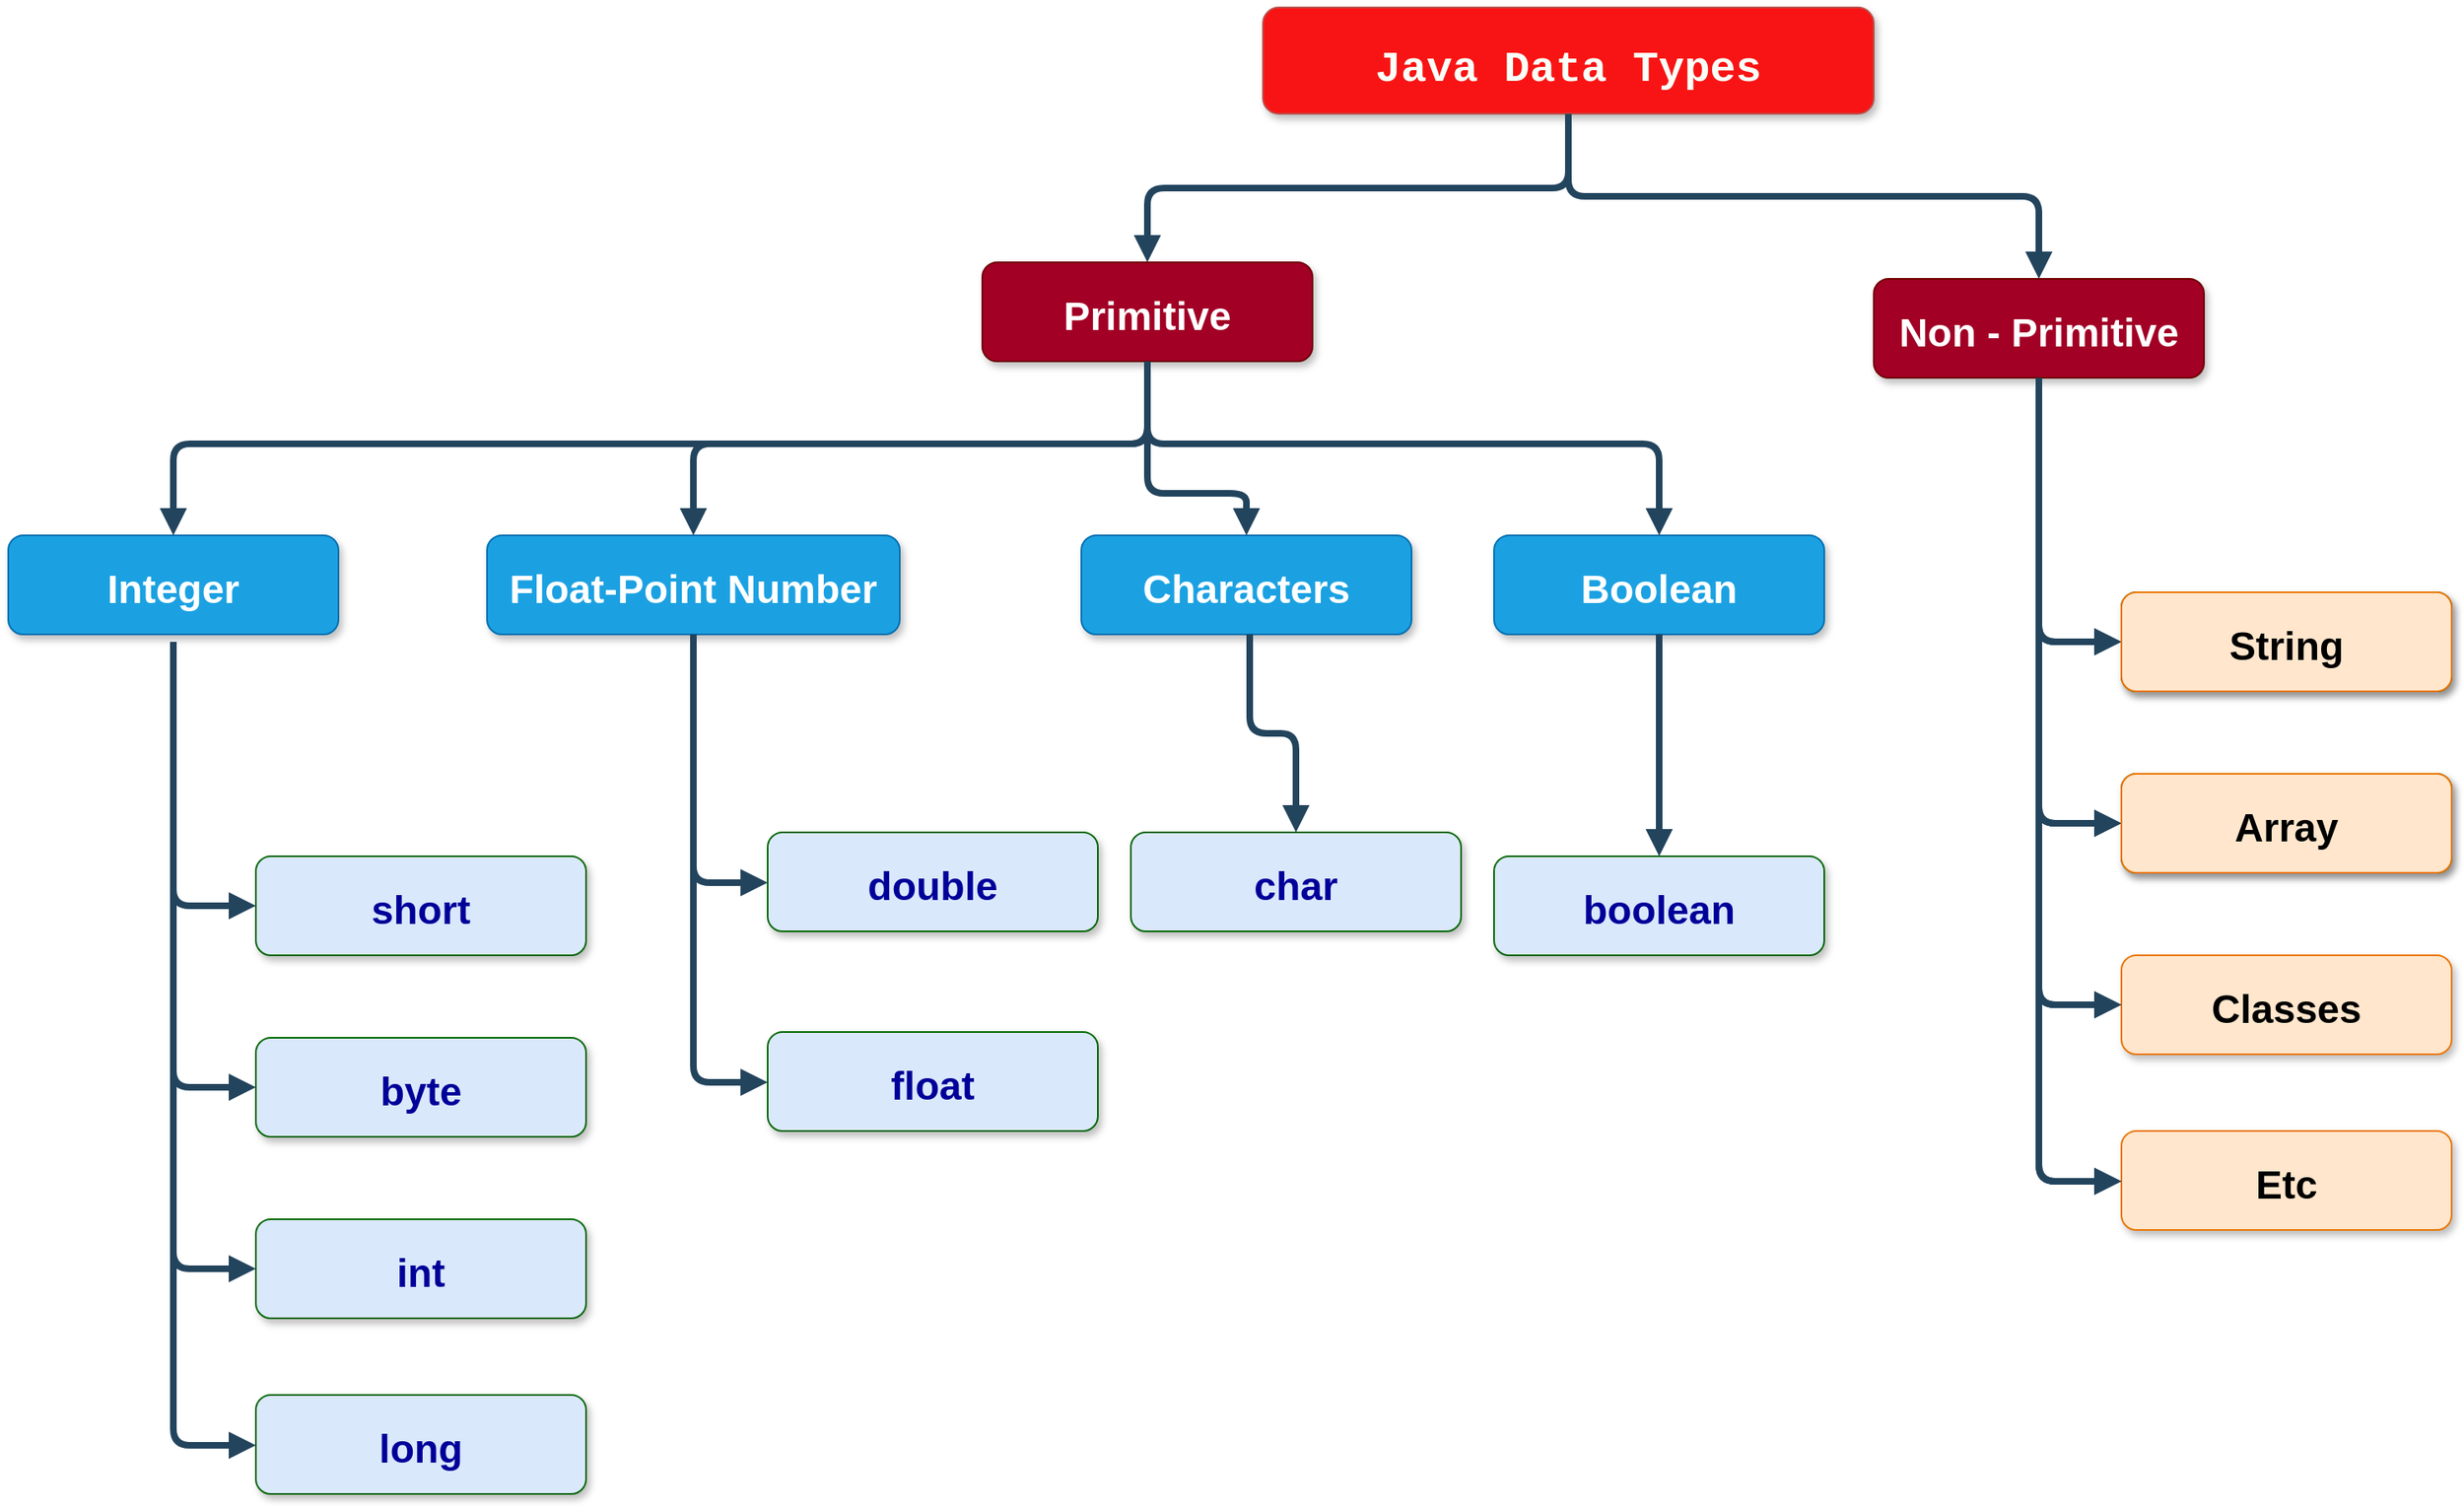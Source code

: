 <mxfile version="14.4.6" type="github">
  <diagram name="Page-1" id="97916047-d0de-89f5-080d-49f4d83e522f">
    <mxGraphModel dx="3829.5" dy="1176" grid="1" gridSize="10" guides="1" tooltips="1" connect="1" arrows="1" fold="1" page="1" pageScale="1.5" pageWidth="1169" pageHeight="827" background="#ffffff" math="0" shadow="0">
      <root>
        <mxCell id="0" />
        <mxCell id="1" parent="0" />
        <mxCell id="2" value="Java Data Types" style="rounded=1;strokeColor=#b85450;shadow=1;fontStyle=1;fontSize=26;fillColor=#F81414;fontFamily=Courier New;fontColor=#F9FFF7;" parent="1" vertex="1">
          <mxGeometry x="600" y="205.5" width="370" height="64.5" as="geometry" />
        </mxCell>
        <mxCell id="4" value="Primitive" style="rounded=1;fillColor=#a20025;strokeColor=#6F0000;shadow=1;fontStyle=1;fontSize=24;fontColor=#ffffff;" parent="1" vertex="1">
          <mxGeometry x="430" y="360" width="200" height="60" as="geometry" />
        </mxCell>
        <mxCell id="6" value="Non - Primitive" style="rounded=1;fillColor=#a20025;strokeColor=#6F0000;shadow=1;fontStyle=1;fontSize=24;fontColor=#ffffff;" parent="1" vertex="1">
          <mxGeometry x="970" y="370" width="200" height="60" as="geometry" />
        </mxCell>
        <mxCell id="8" value="Integer" style="rounded=1;fillColor=#1ba1e2;strokeColor=#006EAF;shadow=1;fontStyle=1;fontColor=#ffffff;fontSize=24;" parent="1" vertex="1">
          <mxGeometry x="-160" y="525.5" width="200" height="60" as="geometry" />
        </mxCell>
        <mxCell id="9" value="Boolean" style="rounded=1;fillColor=#1ba1e2;strokeColor=#006EAF;shadow=1;fontStyle=1;fontColor=#ffffff;fontSize=24;" parent="1" vertex="1">
          <mxGeometry x="740" y="525.5" width="200" height="60" as="geometry" />
        </mxCell>
        <mxCell id="10" value="Float-Point Number" style="rounded=1;fillColor=#1ba1e2;strokeColor=#006EAF;shadow=1;fontStyle=1;fontColor=#ffffff;fontSize=24;" parent="1" vertex="1">
          <mxGeometry x="130" y="525.5" width="250" height="60" as="geometry" />
        </mxCell>
        <mxCell id="11" value="Characters" style="rounded=1;fillColor=#1ba1e2;strokeColor=#006EAF;shadow=1;fontStyle=1;fontColor=#ffffff;fontSize=24;" parent="1" vertex="1">
          <mxGeometry x="490" y="525.5" width="200" height="60" as="geometry" />
        </mxCell>
        <mxCell id="31" value="" style="edgeStyle=elbowEdgeStyle;elbow=vertical;strokeWidth=4;endArrow=block;endFill=1;fontStyle=1;strokeColor=#23445D;exitX=0.5;exitY=1;exitDx=0;exitDy=0;" parent="1" source="2" target="4" edge="1">
          <mxGeometry x="22" y="165.5" width="100" height="100" as="geometry">
            <mxPoint x="772" y="405.5" as="sourcePoint" />
            <mxPoint x="122" y="165.5" as="targetPoint" />
          </mxGeometry>
        </mxCell>
        <mxCell id="32" value="" style="edgeStyle=elbowEdgeStyle;elbow=vertical;strokeWidth=4;endArrow=block;endFill=1;fontStyle=1;strokeColor=#23445D;exitX=0.5;exitY=1;exitDx=0;exitDy=0;" parent="1" source="2" target="6" edge="1">
          <mxGeometry x="22" y="165.5" width="100" height="100" as="geometry">
            <mxPoint x="772" y="405.5" as="sourcePoint" />
            <mxPoint x="122" y="165.5" as="targetPoint" />
          </mxGeometry>
        </mxCell>
        <mxCell id="34" value="" style="edgeStyle=elbowEdgeStyle;elbow=vertical;strokeWidth=4;endArrow=block;endFill=1;fontStyle=1;strokeColor=#23445D;exitX=0.5;exitY=1;exitDx=0;exitDy=0;" parent="1" source="4" target="8" edge="1">
          <mxGeometry x="22" y="165.5" width="100" height="100" as="geometry">
            <mxPoint x="490" y="440" as="sourcePoint" />
            <mxPoint x="122" y="165.5" as="targetPoint" />
            <Array as="points">
              <mxPoint x="360" y="470" />
            </Array>
          </mxGeometry>
        </mxCell>
        <mxCell id="38" value="" style="edgeStyle=elbowEdgeStyle;elbow=vertical;strokeWidth=4;endArrow=block;endFill=1;fontStyle=1;strokeColor=#23445D;exitX=0.5;exitY=1;exitDx=0;exitDy=0;entryX=0.5;entryY=0;entryDx=0;entryDy=0;" parent="1" source="4" target="9" edge="1">
          <mxGeometry x="62" y="165.5" width="100" height="100" as="geometry">
            <mxPoint x="62" y="265.5" as="sourcePoint" />
            <mxPoint x="162" y="165.5" as="targetPoint" />
            <Array as="points">
              <mxPoint x="710" y="470" />
            </Array>
          </mxGeometry>
        </mxCell>
        <mxCell id="39" value="" style="edgeStyle=elbowEdgeStyle;elbow=vertical;strokeWidth=4;endArrow=block;endFill=1;fontStyle=1;strokeColor=#23445D;exitX=0.5;exitY=1;exitDx=0;exitDy=0;" parent="1" source="4" target="10" edge="1">
          <mxGeometry x="62" y="175.5" width="100" height="100" as="geometry">
            <mxPoint x="62" y="275.5" as="sourcePoint" />
            <mxPoint x="162" y="175.5" as="targetPoint" />
            <Array as="points">
              <mxPoint x="390" y="470" />
            </Array>
          </mxGeometry>
        </mxCell>
        <mxCell id="40" value="" style="edgeStyle=elbowEdgeStyle;elbow=vertical;strokeWidth=4;endArrow=block;endFill=1;fontStyle=1;strokeColor=#23445D;entryX=0.5;entryY=0;entryDx=0;entryDy=0;" parent="1" target="11" edge="1">
          <mxGeometry x="62" y="185.5" width="100" height="100" as="geometry">
            <mxPoint x="530" y="420" as="sourcePoint" />
            <mxPoint x="162" y="185.5" as="targetPoint" />
            <Array as="points">
              <mxPoint x="600" y="500" />
            </Array>
          </mxGeometry>
        </mxCell>
        <mxCell id="yrki4BqhUQI8d_z3Tpax-65" value="double" style="rounded=1;shadow=1;fontStyle=1;fontSize=24;fillColor=#dae8fc;strokeColor=#006600;fontColor=#000099;" vertex="1" parent="1">
          <mxGeometry x="300" y="705.5" width="200" height="60" as="geometry" />
        </mxCell>
        <mxCell id="yrki4BqhUQI8d_z3Tpax-66" value="float" style="rounded=1;fillColor=#dae8fc;shadow=1;fontStyle=1;fontSize=24;strokeColor=#006600;fontColor=#000099;" vertex="1" parent="1">
          <mxGeometry x="300" y="826.5" width="200" height="60" as="geometry" />
        </mxCell>
        <mxCell id="yrki4BqhUQI8d_z3Tpax-74" value="char" style="rounded=1;shadow=1;fontStyle=1;fontSize=24;fillColor=#dae8fc;strokeColor=#006600;fontColor=#000099;" vertex="1" parent="1">
          <mxGeometry x="520" y="705.5" width="200" height="60" as="geometry" />
        </mxCell>
        <mxCell id="yrki4BqhUQI8d_z3Tpax-80" value="" style="edgeStyle=elbowEdgeStyle;elbow=vertical;strokeWidth=4;endArrow=block;endFill=1;fontStyle=1;strokeColor=#23445D;exitX=0.5;exitY=1;exitDx=0;exitDy=0;entryX=0.5;entryY=0;entryDx=0;entryDy=0;" edge="1" parent="1" target="yrki4BqhUQI8d_z3Tpax-74">
          <mxGeometry x="-158" y="485.5" width="100" height="100" as="geometry">
            <mxPoint x="592" y="585.5" as="sourcePoint" />
            <mxPoint x="350" y="680" as="targetPoint" />
          </mxGeometry>
        </mxCell>
        <mxCell id="yrki4BqhUQI8d_z3Tpax-81" value="boolean" style="rounded=1;shadow=1;fontStyle=1;fontSize=24;fillColor=#dae8fc;strokeColor=#006600;fontColor=#000099;" vertex="1" parent="1">
          <mxGeometry x="740" y="720" width="200" height="60" as="geometry" />
        </mxCell>
        <mxCell id="yrki4BqhUQI8d_z3Tpax-82" value="" style="edgeStyle=elbowEdgeStyle;elbow=vertical;strokeWidth=4;endArrow=block;endFill=1;fontStyle=1;strokeColor=#23445D;exitX=0.5;exitY=1;exitDx=0;exitDy=0;entryX=0.5;entryY=0;entryDx=0;entryDy=0;" edge="1" parent="1" source="9" target="yrki4BqhUQI8d_z3Tpax-81">
          <mxGeometry x="-148" y="495.5" width="100" height="100" as="geometry">
            <mxPoint x="602" y="595.5" as="sourcePoint" />
            <mxPoint x="630" y="715.5" as="targetPoint" />
          </mxGeometry>
        </mxCell>
        <mxCell id="yrki4BqhUQI8d_z3Tpax-83" value="short" style="rounded=1;shadow=1;fontStyle=1;fontSize=24;fillColor=#dae8fc;strokeColor=#006600;fontColor=#000099;" vertex="1" parent="1">
          <mxGeometry x="1120" y="560" width="200" height="60" as="geometry" />
        </mxCell>
        <mxCell id="yrki4BqhUQI8d_z3Tpax-84" value="byte" style="rounded=1;fillColor=#dae8fc;shadow=1;fontStyle=1;fontSize=24;strokeColor=#006600;fontColor=#000099;" vertex="1" parent="1">
          <mxGeometry x="1120" y="670" width="200" height="60" as="geometry" />
        </mxCell>
        <mxCell id="yrki4BqhUQI8d_z3Tpax-85" value="Classes" style="rounded=1;fillColor=#ffe6cc;shadow=1;fontStyle=1;fontSize=24;strokeColor=#EB7500;" vertex="1" parent="1">
          <mxGeometry x="1120" y="780" width="200" height="60" as="geometry" />
        </mxCell>
        <mxCell id="yrki4BqhUQI8d_z3Tpax-86" value="Etc" style="rounded=1;fillColor=#ffe6cc;shadow=1;fontStyle=1;fontSize=24;strokeColor=#EB7500;" vertex="1" parent="1">
          <mxGeometry x="1120" y="886.5" width="200" height="60" as="geometry" />
        </mxCell>
        <mxCell id="yrki4BqhUQI8d_z3Tpax-93" value="" style="edgeStyle=elbowEdgeStyle;elbow=vertical;strokeWidth=4;endArrow=block;endFill=1;fontStyle=1;strokeColor=#23445D;exitX=0.5;exitY=1;exitDx=0;exitDy=0;entryX=0;entryY=0.5;entryDx=0;entryDy=0;" edge="1" parent="1" source="6" target="yrki4BqhUQI8d_z3Tpax-83">
          <mxGeometry x="342" y="500" width="100" height="100" as="geometry">
            <mxPoint x="1092" y="600" as="sourcePoint" />
            <mxPoint x="1150" y="530" as="targetPoint" />
            <Array as="points">
              <mxPoint x="1130" y="590" />
            </Array>
          </mxGeometry>
        </mxCell>
        <mxCell id="yrki4BqhUQI8d_z3Tpax-94" value="" style="edgeStyle=elbowEdgeStyle;elbow=vertical;strokeWidth=4;endArrow=block;endFill=1;fontStyle=1;strokeColor=#23445D;entryX=0;entryY=0.5;entryDx=0;entryDy=0;" edge="1" parent="1" target="yrki4BqhUQI8d_z3Tpax-84">
          <mxGeometry x="352" y="510" width="100" height="100" as="geometry">
            <mxPoint x="1070" y="430" as="sourcePoint" />
            <mxPoint x="1110" y="700" as="targetPoint" />
            <Array as="points">
              <mxPoint x="1030" y="700" />
            </Array>
          </mxGeometry>
        </mxCell>
        <mxCell id="yrki4BqhUQI8d_z3Tpax-96" value="" style="edgeStyle=elbowEdgeStyle;elbow=vertical;strokeWidth=4;endArrow=block;endFill=1;fontStyle=1;strokeColor=#23445D;entryX=0;entryY=0.5;entryDx=0;entryDy=0;" edge="1" parent="1" target="yrki4BqhUQI8d_z3Tpax-85">
          <mxGeometry x="352" y="645" width="100" height="100" as="geometry">
            <mxPoint x="1070" y="430" as="sourcePoint" />
            <mxPoint x="1110" y="835" as="targetPoint" />
            <Array as="points">
              <mxPoint x="1090" y="810" />
            </Array>
          </mxGeometry>
        </mxCell>
        <mxCell id="yrki4BqhUQI8d_z3Tpax-97" style="edgeStyle=orthogonalEdgeStyle;rounded=0;orthogonalLoop=1;jettySize=auto;html=1;exitX=0.5;exitY=1;exitDx=0;exitDy=0;fontFamily=Courier New;fontSize=24;fontColor=#000099;" edge="1" parent="1" source="yrki4BqhUQI8d_z3Tpax-85" target="yrki4BqhUQI8d_z3Tpax-85">
          <mxGeometry relative="1" as="geometry" />
        </mxCell>
        <mxCell id="yrki4BqhUQI8d_z3Tpax-98" value="" style="edgeStyle=elbowEdgeStyle;elbow=vertical;strokeWidth=4;endArrow=block;endFill=1;fontStyle=1;strokeColor=#23445D;entryX=0;entryY=0.5;entryDx=0;entryDy=0;" edge="1" parent="1" target="yrki4BqhUQI8d_z3Tpax-86">
          <mxGeometry x="362" y="655" width="100" height="100" as="geometry">
            <mxPoint x="1070" y="430" as="sourcePoint" />
            <mxPoint x="1130" y="820" as="targetPoint" />
            <Array as="points">
              <mxPoint x="1060" y="917" />
            </Array>
          </mxGeometry>
        </mxCell>
        <mxCell id="yrki4BqhUQI8d_z3Tpax-106" value="" style="edgeStyle=elbowEdgeStyle;elbow=vertical;strokeWidth=4;endArrow=block;endFill=1;fontStyle=1;strokeColor=#23445D;entryX=0;entryY=0.5;entryDx=0;entryDy=0;" edge="1" parent="1">
          <mxGeometry x="362" y="655" width="100" height="100" as="geometry">
            <mxPoint x="1070" y="430" as="sourcePoint" />
            <mxPoint x="1120" y="916.5" as="targetPoint" />
            <Array as="points">
              <mxPoint x="1060" y="917" />
            </Array>
          </mxGeometry>
        </mxCell>
        <mxCell id="yrki4BqhUQI8d_z3Tpax-107" value="" style="edgeStyle=elbowEdgeStyle;elbow=vertical;strokeWidth=4;endArrow=block;endFill=1;fontStyle=1;strokeColor=#23445D;entryX=0;entryY=0.5;entryDx=0;entryDy=0;" edge="1" parent="1">
          <mxGeometry x="352" y="645" width="100" height="100" as="geometry">
            <mxPoint x="1070" y="430" as="sourcePoint" />
            <mxPoint x="1120" y="810" as="targetPoint" />
            <Array as="points">
              <mxPoint x="1090" y="810" />
            </Array>
          </mxGeometry>
        </mxCell>
        <mxCell id="yrki4BqhUQI8d_z3Tpax-108" value="" style="edgeStyle=elbowEdgeStyle;elbow=vertical;strokeWidth=4;endArrow=block;endFill=1;fontStyle=1;strokeColor=#23445D;entryX=0;entryY=0.5;entryDx=0;entryDy=0;" edge="1" target="yrki4BqhUQI8d_z3Tpax-111" parent="1">
          <mxGeometry x="352" y="510" width="100" height="100" as="geometry">
            <mxPoint x="1070" y="430" as="sourcePoint" />
            <mxPoint x="1110" y="700" as="targetPoint" />
            <Array as="points">
              <mxPoint x="1030" y="700" />
            </Array>
          </mxGeometry>
        </mxCell>
        <mxCell id="yrki4BqhUQI8d_z3Tpax-109" value="" style="edgeStyle=elbowEdgeStyle;elbow=vertical;strokeWidth=4;endArrow=block;endFill=1;fontStyle=1;strokeColor=#23445D;exitX=0.5;exitY=1;exitDx=0;exitDy=0;entryX=0;entryY=0.5;entryDx=0;entryDy=0;" edge="1" target="yrki4BqhUQI8d_z3Tpax-110" parent="1">
          <mxGeometry x="342" y="500" width="100" height="100" as="geometry">
            <mxPoint x="1070" y="430" as="sourcePoint" />
            <mxPoint x="1150" y="530" as="targetPoint" />
            <Array as="points">
              <mxPoint x="1130" y="590" />
            </Array>
          </mxGeometry>
        </mxCell>
        <mxCell id="yrki4BqhUQI8d_z3Tpax-110" value="String" style="rounded=1;shadow=1;fontStyle=1;fontSize=24;fillColor=#ffe6cc;strokeColor=#EB7500;" vertex="1" parent="1">
          <mxGeometry x="1120" y="560" width="200" height="60" as="geometry" />
        </mxCell>
        <mxCell id="yrki4BqhUQI8d_z3Tpax-111" value="Array" style="rounded=1;fillColor=#ffe6cc;shadow=1;fontStyle=1;fontSize=24;strokeColor=#EB7500;" vertex="1" parent="1">
          <mxGeometry x="1120" y="670" width="200" height="60" as="geometry" />
        </mxCell>
        <mxCell id="yrki4BqhUQI8d_z3Tpax-112" value="long" style="rounded=1;fillColor=#dae8fc;shadow=1;fontStyle=1;fontSize=24;strokeColor=#006600;fontColor=#000099;" vertex="1" parent="1">
          <mxGeometry x="-10" y="1046.5" width="200" height="60" as="geometry" />
        </mxCell>
        <mxCell id="yrki4BqhUQI8d_z3Tpax-113" value="" style="edgeStyle=elbowEdgeStyle;elbow=vertical;strokeWidth=4;endArrow=block;endFill=1;fontStyle=1;strokeColor=#23445D;entryX=0;entryY=0.5;entryDx=0;entryDy=0;" edge="1" parent="1">
          <mxGeometry x="-768" y="815" width="100" height="100" as="geometry">
            <mxPoint x="-60" y="590" as="sourcePoint" />
            <mxPoint x="-10" y="1076.5" as="targetPoint" />
            <Array as="points">
              <mxPoint x="-70" y="1077" />
            </Array>
          </mxGeometry>
        </mxCell>
        <mxCell id="yrki4BqhUQI8d_z3Tpax-114" value="" style="edgeStyle=elbowEdgeStyle;elbow=vertical;strokeWidth=4;endArrow=block;endFill=1;fontStyle=1;strokeColor=#23445D;entryX=0;entryY=0.5;entryDx=0;entryDy=0;" edge="1" parent="1" target="yrki4BqhUQI8d_z3Tpax-119">
          <mxGeometry x="-778" y="805" width="100" height="100" as="geometry">
            <mxPoint x="-60" y="590" as="sourcePoint" />
            <mxPoint x="-10" y="970" as="targetPoint" />
            <Array as="points">
              <mxPoint x="-40" y="970" />
            </Array>
          </mxGeometry>
        </mxCell>
        <mxCell id="yrki4BqhUQI8d_z3Tpax-115" value="" style="edgeStyle=elbowEdgeStyle;elbow=vertical;strokeWidth=4;endArrow=block;endFill=1;fontStyle=1;strokeColor=#23445D;entryX=0;entryY=0.5;entryDx=0;entryDy=0;" edge="1" parent="1" target="yrki4BqhUQI8d_z3Tpax-118">
          <mxGeometry x="-778" y="670" width="100" height="100" as="geometry">
            <mxPoint x="-60" y="590" as="sourcePoint" />
            <mxPoint x="-20" y="860" as="targetPoint" />
            <Array as="points">
              <mxPoint x="-100" y="860" />
            </Array>
          </mxGeometry>
        </mxCell>
        <mxCell id="yrki4BqhUQI8d_z3Tpax-116" value="" style="edgeStyle=elbowEdgeStyle;elbow=vertical;strokeWidth=4;endArrow=block;endFill=1;fontStyle=1;strokeColor=#23445D;exitX=0.5;exitY=1;exitDx=0;exitDy=0;entryX=0;entryY=0.5;entryDx=0;entryDy=0;" edge="1" parent="1" target="yrki4BqhUQI8d_z3Tpax-117">
          <mxGeometry x="-788" y="660" width="100" height="100" as="geometry">
            <mxPoint x="-60" y="590" as="sourcePoint" />
            <mxPoint x="20" y="690" as="targetPoint" />
            <Array as="points">
              <mxPoint y="750" />
            </Array>
          </mxGeometry>
        </mxCell>
        <mxCell id="yrki4BqhUQI8d_z3Tpax-117" value="short" style="rounded=1;shadow=1;fontStyle=1;fontSize=24;fillColor=#dae8fc;strokeColor=#006600;fontColor=#000099;" vertex="1" parent="1">
          <mxGeometry x="-10" y="720" width="200" height="60" as="geometry" />
        </mxCell>
        <mxCell id="yrki4BqhUQI8d_z3Tpax-118" value="byte" style="rounded=1;fillColor=#dae8fc;shadow=1;fontStyle=1;fontSize=24;strokeColor=#006600;fontColor=#000099;" vertex="1" parent="1">
          <mxGeometry x="-10" y="830" width="200" height="60" as="geometry" />
        </mxCell>
        <mxCell id="yrki4BqhUQI8d_z3Tpax-119" value="int" style="rounded=1;fillColor=#dae8fc;shadow=1;fontStyle=1;fontSize=24;strokeColor=#006600;fontColor=#000099;" vertex="1" parent="1">
          <mxGeometry x="-10" y="940" width="200" height="60" as="geometry" />
        </mxCell>
        <mxCell id="yrki4BqhUQI8d_z3Tpax-120" value="" style="edgeStyle=elbowEdgeStyle;elbow=vertical;strokeWidth=4;endArrow=block;endFill=1;fontStyle=1;strokeColor=#23445D;entryX=0;entryY=0.5;entryDx=0;entryDy=0;exitX=0.5;exitY=1;exitDx=0;exitDy=0;" edge="1" parent="1" source="10" target="yrki4BqhUQI8d_z3Tpax-65">
          <mxGeometry x="-478" y="640" width="100" height="100" as="geometry">
            <mxPoint x="250" y="590" as="sourcePoint" />
            <mxPoint x="300" y="730" as="targetPoint" />
            <Array as="points">
              <mxPoint x="250" y="736" />
            </Array>
          </mxGeometry>
        </mxCell>
        <mxCell id="yrki4BqhUQI8d_z3Tpax-122" value="" style="edgeStyle=elbowEdgeStyle;elbow=vertical;strokeWidth=4;endArrow=block;endFill=1;fontStyle=1;strokeColor=#23445D;entryX=0;entryY=0.5;entryDx=0;entryDy=0;exitX=0.5;exitY=1;exitDx=0;exitDy=0;" edge="1" parent="1" source="10" target="yrki4BqhUQI8d_z3Tpax-66">
          <mxGeometry x="-468" y="650" width="100" height="100" as="geometry">
            <mxPoint x="265" y="595.5" as="sourcePoint" />
            <mxPoint x="310" y="745.5" as="targetPoint" />
            <Array as="points">
              <mxPoint x="255" y="857" />
            </Array>
          </mxGeometry>
        </mxCell>
      </root>
    </mxGraphModel>
  </diagram>
</mxfile>
